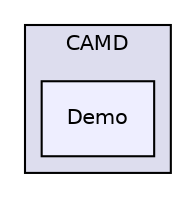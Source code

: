 digraph "libs/SuiteSparse/CAMD/Demo" {
  compound=true
  node [ fontsize="10", fontname="Helvetica"];
  edge [ labelfontsize="10", labelfontname="Helvetica"];
  subgraph clusterdir_0d2f14468283fe2e16dc4d572860ced4 {
    graph [ bgcolor="#ddddee", pencolor="black", label="CAMD" fontname="Helvetica", fontsize="10", URL="dir_0d2f14468283fe2e16dc4d572860ced4.html"]
  dir_bc93cc01f5ec953f51d1fb1699d0db90 [shape=box, label="Demo", style="filled", fillcolor="#eeeeff", pencolor="black", URL="dir_bc93cc01f5ec953f51d1fb1699d0db90.html"];
  }
}
